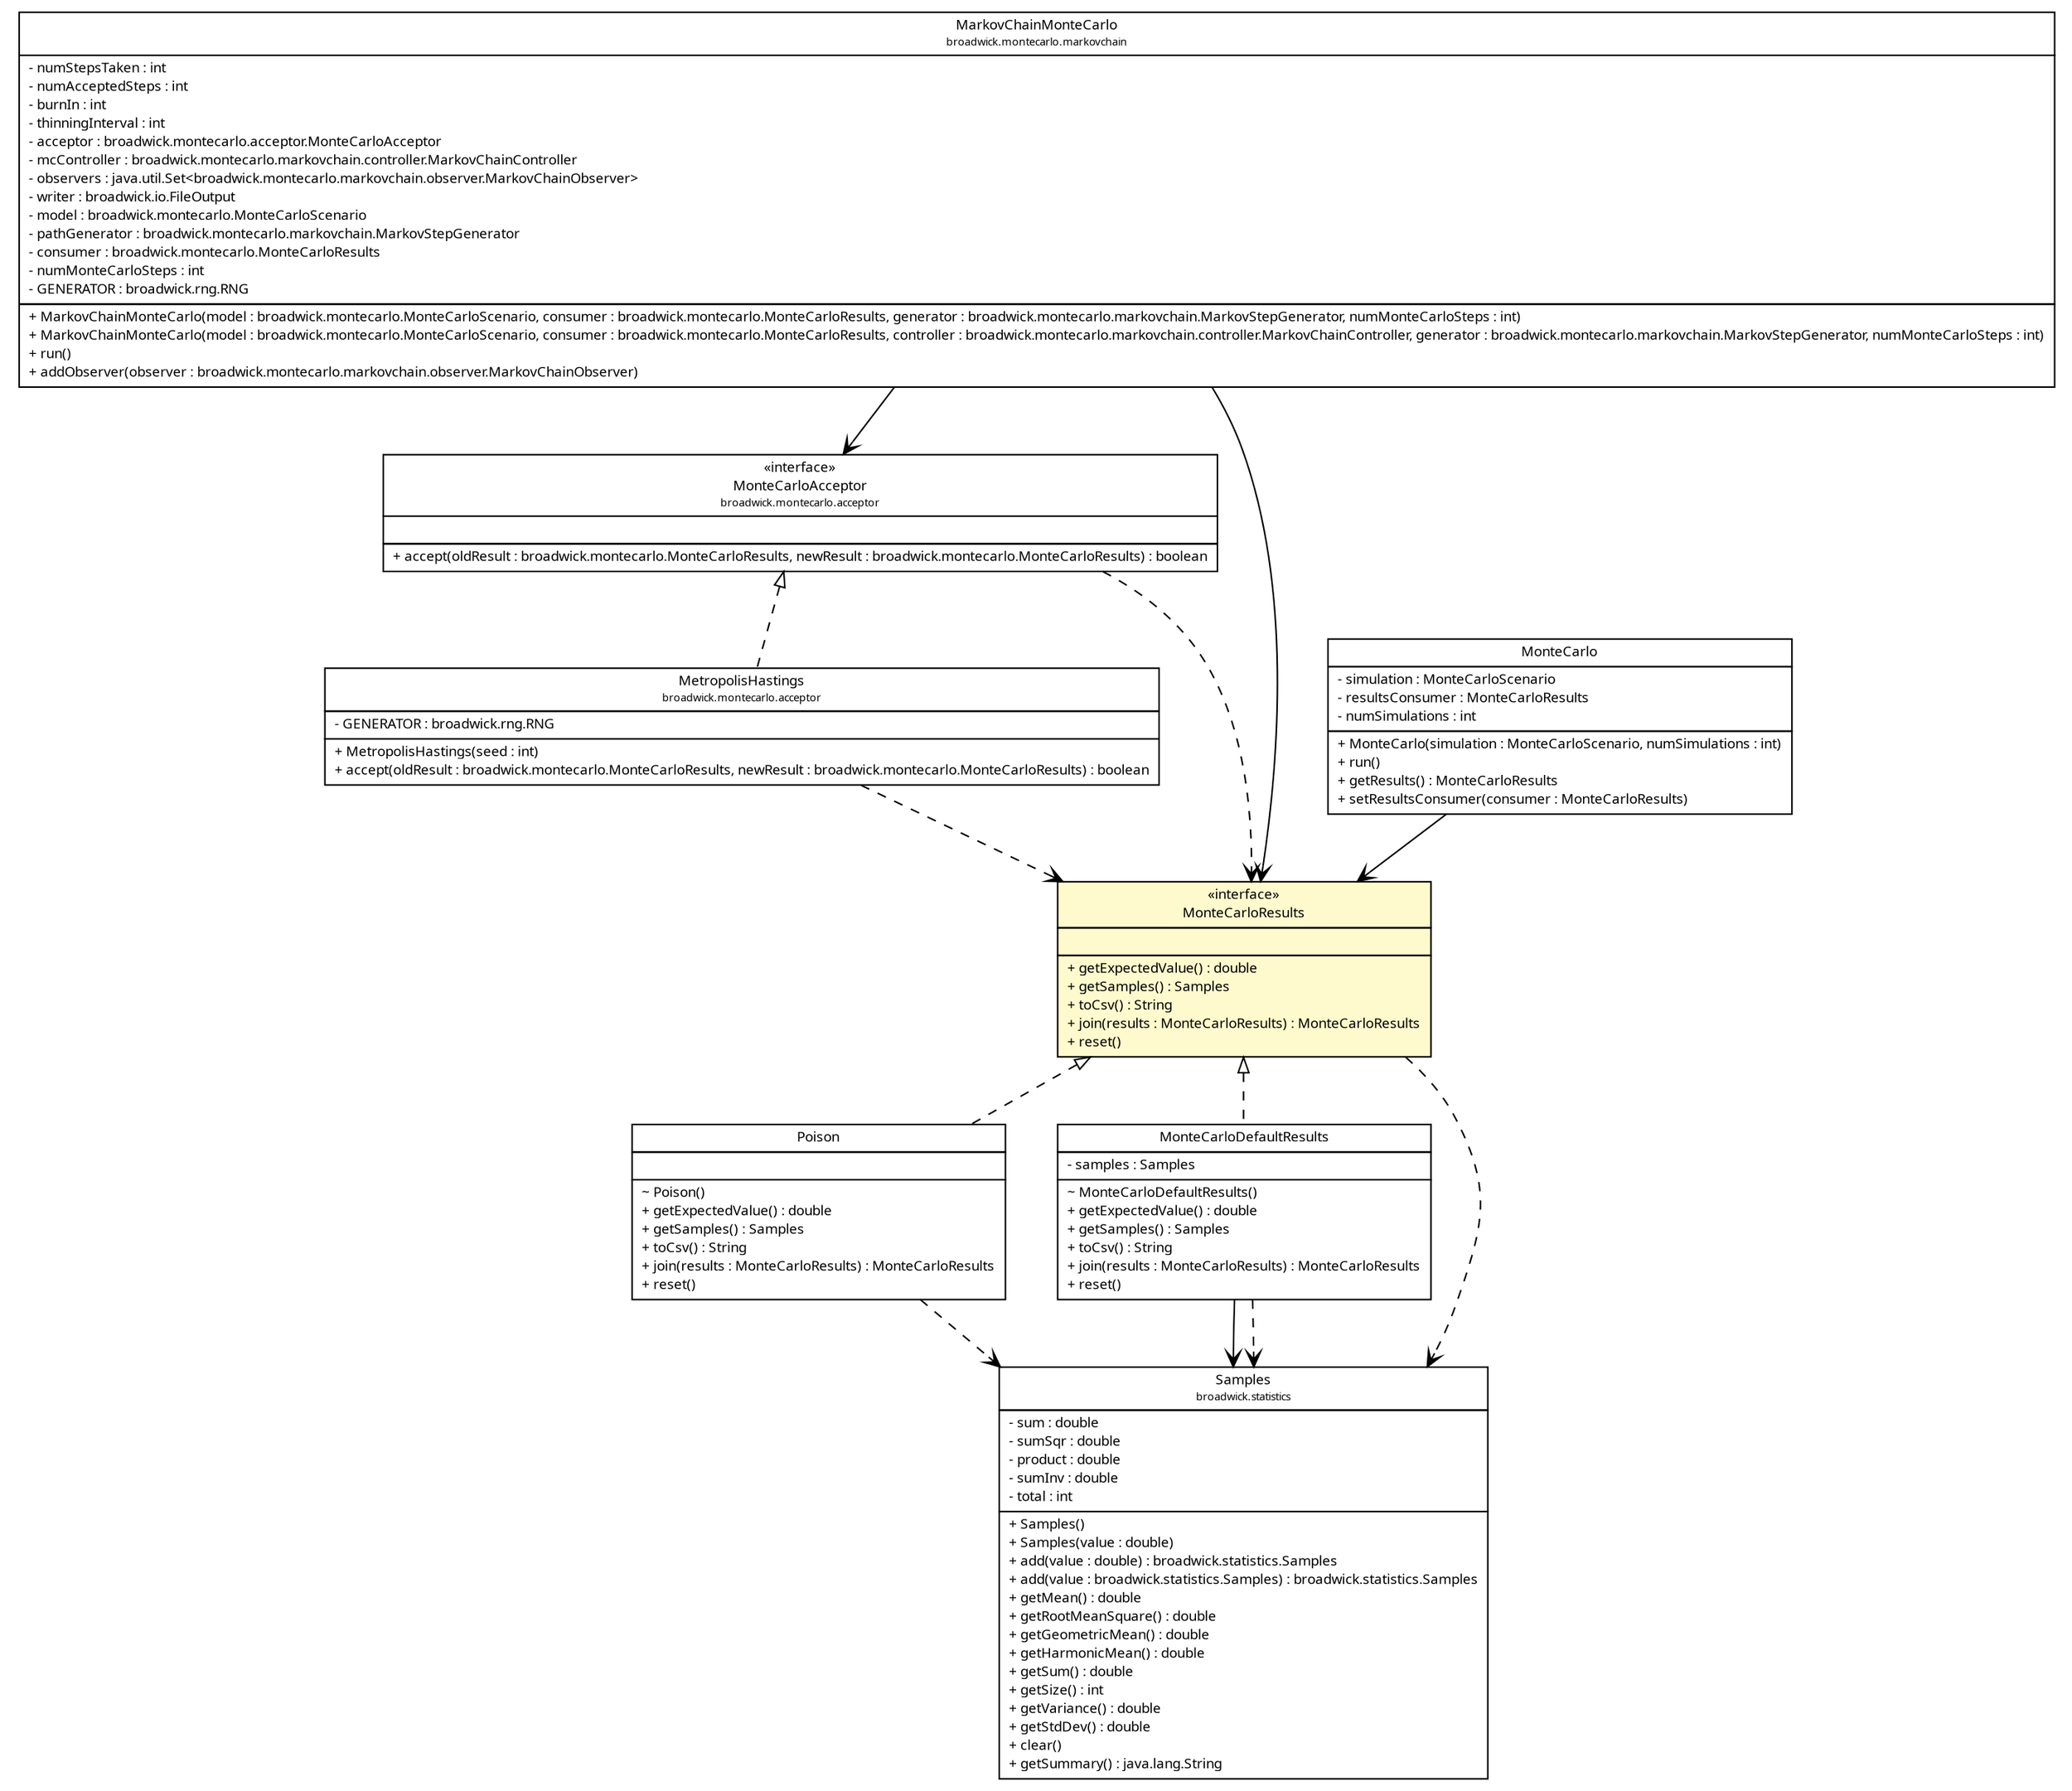 #!/usr/local/bin/dot
#
# Class diagram 
# Generated by UMLGraph version R5_6 (http://www.umlgraph.org/)
#

digraph G {
	edge [fontname="Trebuchet MS",fontsize=10,labelfontname="Trebuchet MS",labelfontsize=10];
	node [fontname="Trebuchet MS",fontsize=10,shape=plaintext];
	nodesep=0.25;
	ranksep=0.5;
	// broadwick.montecarlo.acceptor.MonteCarloAcceptor
	c15561 [label=<<table title="broadwick.montecarlo.acceptor.MonteCarloAcceptor" border="0" cellborder="1" cellspacing="0" cellpadding="2" port="p" href="./acceptor/MonteCarloAcceptor.html">
		<tr><td><table border="0" cellspacing="0" cellpadding="1">
<tr><td align="center" balign="center"> &#171;interface&#187; </td></tr>
<tr><td align="center" balign="center"><font face="Trebuchet MS"> MonteCarloAcceptor </font></td></tr>
<tr><td align="center" balign="center"><font face="Trebuchet MS" point-size="7.0"> broadwick.montecarlo.acceptor </font></td></tr>
		</table></td></tr>
		<tr><td><table border="0" cellspacing="0" cellpadding="1">
<tr><td align="left" balign="left">  </td></tr>
		</table></td></tr>
		<tr><td><table border="0" cellspacing="0" cellpadding="1">
<tr><td align="left" balign="left"> + accept(oldResult : broadwick.montecarlo.MonteCarloResults, newResult : broadwick.montecarlo.MonteCarloResults) : boolean </td></tr>
		</table></td></tr>
		</table>>, URL="./acceptor/MonteCarloAcceptor.html", fontname="Trebuchet MS", fontcolor="black", fontsize=9.0];
	// broadwick.montecarlo.acceptor.MetropolisHastings
	c15562 [label=<<table title="broadwick.montecarlo.acceptor.MetropolisHastings" border="0" cellborder="1" cellspacing="0" cellpadding="2" port="p" href="./acceptor/MetropolisHastings.html">
		<tr><td><table border="0" cellspacing="0" cellpadding="1">
<tr><td align="center" balign="center"><font face="Trebuchet MS"> MetropolisHastings </font></td></tr>
<tr><td align="center" balign="center"><font face="Trebuchet MS" point-size="7.0"> broadwick.montecarlo.acceptor </font></td></tr>
		</table></td></tr>
		<tr><td><table border="0" cellspacing="0" cellpadding="1">
<tr><td align="left" balign="left"> - GENERATOR : broadwick.rng.RNG </td></tr>
		</table></td></tr>
		<tr><td><table border="0" cellspacing="0" cellpadding="1">
<tr><td align="left" balign="left"> + MetropolisHastings(seed : int) </td></tr>
<tr><td align="left" balign="left"> + accept(oldResult : broadwick.montecarlo.MonteCarloResults, newResult : broadwick.montecarlo.MonteCarloResults) : boolean </td></tr>
		</table></td></tr>
		</table>>, URL="./acceptor/MetropolisHastings.html", fontname="Trebuchet MS", fontcolor="black", fontsize=9.0];
	// broadwick.montecarlo.markovchain.MarkovChainMonteCarlo
	c15566 [label=<<table title="broadwick.montecarlo.markovchain.MarkovChainMonteCarlo" border="0" cellborder="1" cellspacing="0" cellpadding="2" port="p" href="./markovchain/MarkovChainMonteCarlo.html">
		<tr><td><table border="0" cellspacing="0" cellpadding="1">
<tr><td align="center" balign="center"><font face="Trebuchet MS"> MarkovChainMonteCarlo </font></td></tr>
<tr><td align="center" balign="center"><font face="Trebuchet MS" point-size="7.0"> broadwick.montecarlo.markovchain </font></td></tr>
		</table></td></tr>
		<tr><td><table border="0" cellspacing="0" cellpadding="1">
<tr><td align="left" balign="left"> - numStepsTaken : int </td></tr>
<tr><td align="left" balign="left"> - numAcceptedSteps : int </td></tr>
<tr><td align="left" balign="left"> - burnIn : int </td></tr>
<tr><td align="left" balign="left"> - thinningInterval : int </td></tr>
<tr><td align="left" balign="left"> - acceptor : broadwick.montecarlo.acceptor.MonteCarloAcceptor </td></tr>
<tr><td align="left" balign="left"> - mcController : broadwick.montecarlo.markovchain.controller.MarkovChainController </td></tr>
<tr><td align="left" balign="left"> - observers : java.util.Set&lt;broadwick.montecarlo.markovchain.observer.MarkovChainObserver&gt; </td></tr>
<tr><td align="left" balign="left"> - writer : broadwick.io.FileOutput </td></tr>
<tr><td align="left" balign="left"> - model : broadwick.montecarlo.MonteCarloScenario </td></tr>
<tr><td align="left" balign="left"> - pathGenerator : broadwick.montecarlo.markovchain.MarkovStepGenerator </td></tr>
<tr><td align="left" balign="left"> - consumer : broadwick.montecarlo.MonteCarloResults </td></tr>
<tr><td align="left" balign="left"> - numMonteCarloSteps : int </td></tr>
<tr><td align="left" balign="left"> - GENERATOR : broadwick.rng.RNG </td></tr>
		</table></td></tr>
		<tr><td><table border="0" cellspacing="0" cellpadding="1">
<tr><td align="left" balign="left"> + MarkovChainMonteCarlo(model : broadwick.montecarlo.MonteCarloScenario, consumer : broadwick.montecarlo.MonteCarloResults, generator : broadwick.montecarlo.markovchain.MarkovStepGenerator, numMonteCarloSteps : int) </td></tr>
<tr><td align="left" balign="left"> + MarkovChainMonteCarlo(model : broadwick.montecarlo.MonteCarloScenario, consumer : broadwick.montecarlo.MonteCarloResults, controller : broadwick.montecarlo.markovchain.controller.MarkovChainController, generator : broadwick.montecarlo.markovchain.MarkovStepGenerator, numMonteCarloSteps : int) </td></tr>
<tr><td align="left" balign="left"> + run() </td></tr>
<tr><td align="left" balign="left"> + addObserver(observer : broadwick.montecarlo.markovchain.observer.MarkovChainObserver) </td></tr>
		</table></td></tr>
		</table>>, URL="./markovchain/MarkovChainMonteCarlo.html", fontname="Trebuchet MS", fontcolor="black", fontsize=9.0];
	// broadwick.montecarlo.Poison
	c15571 [label=<<table title="broadwick.montecarlo.Poison" border="0" cellborder="1" cellspacing="0" cellpadding="2" port="p" href="./Poison.html">
		<tr><td><table border="0" cellspacing="0" cellpadding="1">
<tr><td align="center" balign="center"><font face="Trebuchet MS"> Poison </font></td></tr>
		</table></td></tr>
		<tr><td><table border="0" cellspacing="0" cellpadding="1">
<tr><td align="left" balign="left">  </td></tr>
		</table></td></tr>
		<tr><td><table border="0" cellspacing="0" cellpadding="1">
<tr><td align="left" balign="left"> ~ Poison() </td></tr>
<tr><td align="left" balign="left"> + getExpectedValue() : double </td></tr>
<tr><td align="left" balign="left"> + getSamples() : Samples </td></tr>
<tr><td align="left" balign="left"> + toCsv() : String </td></tr>
<tr><td align="left" balign="left"> + join(results : MonteCarloResults) : MonteCarloResults </td></tr>
<tr><td align="left" balign="left"> + reset() </td></tr>
		</table></td></tr>
		</table>>, URL="./Poison.html", fontname="Trebuchet MS", fontcolor="black", fontsize=9.0];
	// broadwick.montecarlo.MonteCarloResults
	c15574 [label=<<table title="broadwick.montecarlo.MonteCarloResults" border="0" cellborder="1" cellspacing="0" cellpadding="2" port="p" bgcolor="lemonChiffon" href="./MonteCarloResults.html">
		<tr><td><table border="0" cellspacing="0" cellpadding="1">
<tr><td align="center" balign="center"> &#171;interface&#187; </td></tr>
<tr><td align="center" balign="center"><font face="Trebuchet MS"> MonteCarloResults </font></td></tr>
		</table></td></tr>
		<tr><td><table border="0" cellspacing="0" cellpadding="1">
<tr><td align="left" balign="left">  </td></tr>
		</table></td></tr>
		<tr><td><table border="0" cellspacing="0" cellpadding="1">
<tr><td align="left" balign="left"> + getExpectedValue() : double </td></tr>
<tr><td align="left" balign="left"> + getSamples() : Samples </td></tr>
<tr><td align="left" balign="left"> + toCsv() : String </td></tr>
<tr><td align="left" balign="left"> + join(results : MonteCarloResults) : MonteCarloResults </td></tr>
<tr><td align="left" balign="left"> + reset() </td></tr>
		</table></td></tr>
		</table>>, URL="./MonteCarloResults.html", fontname="Trebuchet MS", fontcolor="black", fontsize=9.0];
	// broadwick.montecarlo.MonteCarloDefaultResults
	c15575 [label=<<table title="broadwick.montecarlo.MonteCarloDefaultResults" border="0" cellborder="1" cellspacing="0" cellpadding="2" port="p" href="./MonteCarloDefaultResults.html">
		<tr><td><table border="0" cellspacing="0" cellpadding="1">
<tr><td align="center" balign="center"><font face="Trebuchet MS"> MonteCarloDefaultResults </font></td></tr>
		</table></td></tr>
		<tr><td><table border="0" cellspacing="0" cellpadding="1">
<tr><td align="left" balign="left"> - samples : Samples </td></tr>
		</table></td></tr>
		<tr><td><table border="0" cellspacing="0" cellpadding="1">
<tr><td align="left" balign="left"> ~ MonteCarloDefaultResults() </td></tr>
<tr><td align="left" balign="left"> + getExpectedValue() : double </td></tr>
<tr><td align="left" balign="left"> + getSamples() : Samples </td></tr>
<tr><td align="left" balign="left"> + toCsv() : String </td></tr>
<tr><td align="left" balign="left"> + join(results : MonteCarloResults) : MonteCarloResults </td></tr>
<tr><td align="left" balign="left"> + reset() </td></tr>
		</table></td></tr>
		</table>>, URL="./MonteCarloDefaultResults.html", fontname="Trebuchet MS", fontcolor="black", fontsize=9.0];
	// broadwick.montecarlo.MonteCarlo
	c15576 [label=<<table title="broadwick.montecarlo.MonteCarlo" border="0" cellborder="1" cellspacing="0" cellpadding="2" port="p" href="./MonteCarlo.html">
		<tr><td><table border="0" cellspacing="0" cellpadding="1">
<tr><td align="center" balign="center"><font face="Trebuchet MS"> MonteCarlo </font></td></tr>
		</table></td></tr>
		<tr><td><table border="0" cellspacing="0" cellpadding="1">
<tr><td align="left" balign="left"> - simulation : MonteCarloScenario </td></tr>
<tr><td align="left" balign="left"> - resultsConsumer : MonteCarloResults </td></tr>
<tr><td align="left" balign="left"> - numSimulations : int </td></tr>
		</table></td></tr>
		<tr><td><table border="0" cellspacing="0" cellpadding="1">
<tr><td align="left" balign="left"> + MonteCarlo(simulation : MonteCarloScenario, numSimulations : int) </td></tr>
<tr><td align="left" balign="left"> + run() </td></tr>
<tr><td align="left" balign="left"> + getResults() : MonteCarloResults </td></tr>
<tr><td align="left" balign="left"> + setResultsConsumer(consumer : MonteCarloResults) </td></tr>
		</table></td></tr>
		</table>>, URL="./MonteCarlo.html", fontname="Trebuchet MS", fontcolor="black", fontsize=9.0];
	// broadwick.statistics.Samples
	c15586 [label=<<table title="broadwick.statistics.Samples" border="0" cellborder="1" cellspacing="0" cellpadding="2" port="p" href="../statistics/Samples.html">
		<tr><td><table border="0" cellspacing="0" cellpadding="1">
<tr><td align="center" balign="center"><font face="Trebuchet MS"> Samples </font></td></tr>
<tr><td align="center" balign="center"><font face="Trebuchet MS" point-size="7.0"> broadwick.statistics </font></td></tr>
		</table></td></tr>
		<tr><td><table border="0" cellspacing="0" cellpadding="1">
<tr><td align="left" balign="left"> - sum : double </td></tr>
<tr><td align="left" balign="left"> - sumSqr : double </td></tr>
<tr><td align="left" balign="left"> - product : double </td></tr>
<tr><td align="left" balign="left"> - sumInv : double </td></tr>
<tr><td align="left" balign="left"> - total : int </td></tr>
		</table></td></tr>
		<tr><td><table border="0" cellspacing="0" cellpadding="1">
<tr><td align="left" balign="left"> + Samples() </td></tr>
<tr><td align="left" balign="left"> + Samples(value : double) </td></tr>
<tr><td align="left" balign="left"> + add(value : double) : broadwick.statistics.Samples </td></tr>
<tr><td align="left" balign="left"> + add(value : broadwick.statistics.Samples) : broadwick.statistics.Samples </td></tr>
<tr><td align="left" balign="left"> + getMean() : double </td></tr>
<tr><td align="left" balign="left"> + getRootMeanSquare() : double </td></tr>
<tr><td align="left" balign="left"> + getGeometricMean() : double </td></tr>
<tr><td align="left" balign="left"> + getHarmonicMean() : double </td></tr>
<tr><td align="left" balign="left"> + getSum() : double </td></tr>
<tr><td align="left" balign="left"> + getSize() : int </td></tr>
<tr><td align="left" balign="left"> + getVariance() : double </td></tr>
<tr><td align="left" balign="left"> + getStdDev() : double </td></tr>
<tr><td align="left" balign="left"> + clear() </td></tr>
<tr><td align="left" balign="left"> + getSummary() : java.lang.String </td></tr>
		</table></td></tr>
		</table>>, URL="../statistics/Samples.html", fontname="Trebuchet MS", fontcolor="black", fontsize=9.0];
	//broadwick.montecarlo.acceptor.MetropolisHastings implements broadwick.montecarlo.acceptor.MonteCarloAcceptor
	c15561:p -> c15562:p [dir=back,arrowtail=empty,style=dashed];
	//broadwick.montecarlo.Poison implements broadwick.montecarlo.MonteCarloResults
	c15574:p -> c15571:p [dir=back,arrowtail=empty,style=dashed];
	//broadwick.montecarlo.MonteCarloDefaultResults implements broadwick.montecarlo.MonteCarloResults
	c15574:p -> c15575:p [dir=back,arrowtail=empty,style=dashed];
	// broadwick.montecarlo.markovchain.MarkovChainMonteCarlo NAVASSOC broadwick.montecarlo.acceptor.MonteCarloAcceptor
	c15566:p -> c15561:p [taillabel="", label="", headlabel="", fontname="Trebuchet MS", fontcolor="black", fontsize=10.0, color="black", arrowhead=open];
	// broadwick.montecarlo.markovchain.MarkovChainMonteCarlo NAVASSOC broadwick.montecarlo.MonteCarloResults
	c15566:p -> c15574:p [taillabel="", label="", headlabel="", fontname="Trebuchet MS", fontcolor="black", fontsize=10.0, color="black", arrowhead=open];
	// broadwick.montecarlo.MonteCarloDefaultResults NAVASSOC broadwick.statistics.Samples
	c15575:p -> c15586:p [taillabel="", label="", headlabel="", fontname="Trebuchet MS", fontcolor="black", fontsize=10.0, color="black", arrowhead=open];
	// broadwick.montecarlo.MonteCarlo NAVASSOC broadwick.montecarlo.MonteCarloResults
	c15576:p -> c15574:p [taillabel="", label="", headlabel="", fontname="Trebuchet MS", fontcolor="black", fontsize=10.0, color="black", arrowhead=open];
	// broadwick.montecarlo.acceptor.MonteCarloAcceptor DEPEND broadwick.montecarlo.MonteCarloResults
	c15561:p -> c15574:p [taillabel="", label="", headlabel="", fontname="Trebuchet MS", fontcolor="black", fontsize=10.0, color="black", arrowhead=open, style=dashed];
	// broadwick.montecarlo.acceptor.MetropolisHastings DEPEND broadwick.montecarlo.MonteCarloResults
	c15562:p -> c15574:p [taillabel="", label="", headlabel="", fontname="Trebuchet MS", fontcolor="black", fontsize=10.0, color="black", arrowhead=open, style=dashed];
	// broadwick.montecarlo.Poison DEPEND broadwick.statistics.Samples
	c15571:p -> c15586:p [taillabel="", label="", headlabel="", fontname="Trebuchet MS", fontcolor="black", fontsize=10.0, color="black", arrowhead=open, style=dashed];
	// broadwick.montecarlo.MonteCarloResults DEPEND broadwick.statistics.Samples
	c15574:p -> c15586:p [taillabel="", label="", headlabel="", fontname="Trebuchet MS", fontcolor="black", fontsize=10.0, color="black", arrowhead=open, style=dashed];
	// broadwick.montecarlo.MonteCarloDefaultResults DEPEND broadwick.statistics.Samples
	c15575:p -> c15586:p [taillabel="", label="", headlabel="", fontname="Trebuchet MS", fontcolor="black", fontsize=10.0, color="black", arrowhead=open, style=dashed];
}

